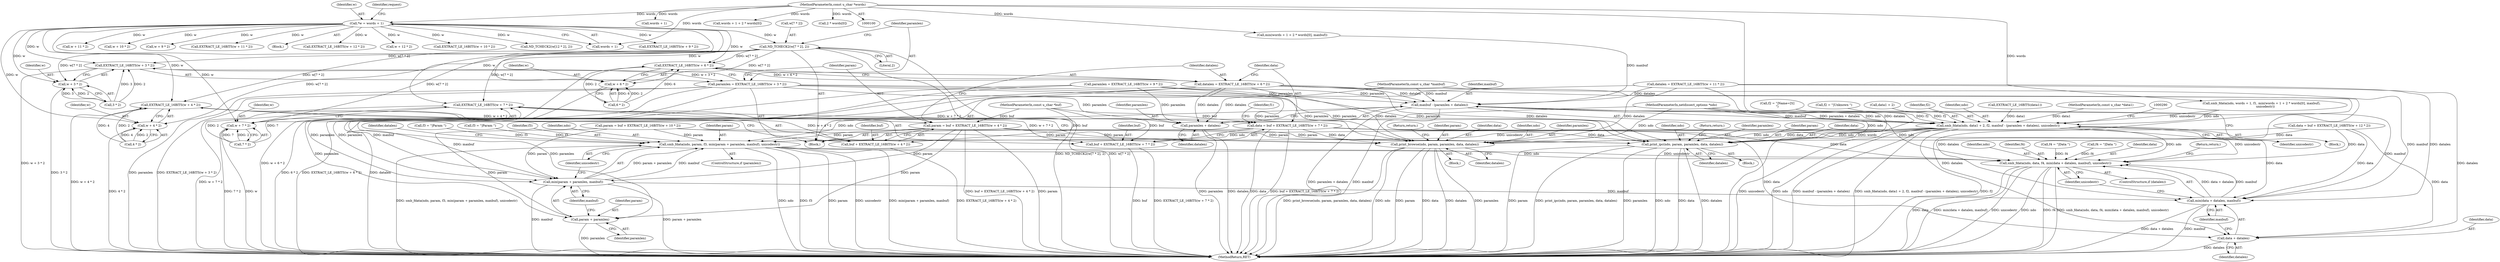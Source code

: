digraph "0_tcpdump_96480ab95308cd9234b4f09b175ebf60e17792c6@array" {
"1000182" [label="(Call,ND_TCHECK2(w[7 * 2], 2))"];
"1000115" [label="(Call,*w = words + 1)"];
"1000102" [label="(MethodParameterIn,const u_char *words)"];
"1000191" [label="(Call,EXTRACT_LE_16BITS(w + 3 * 2))"];
"1000189" [label="(Call,paramlen = EXTRACT_LE_16BITS(w + 3 * 2))"];
"1000280" [label="(Call,maxbuf - (paramlen + datalen))"];
"1000274" [label="(Call,smb_fdata(ndo, data1 + 2, f2, maxbuf - (paramlen + datalen), unicodestr))"];
"1000297" [label="(Call,print_browse(ndo, param, paramlen, data, datalen))"];
"1000315" [label="(Call,print_ipc(ndo, param, paramlen, data, datalen))"];
"1000324" [label="(Call,smb_fdata(ndo, param, f3, min(param + paramlen, maxbuf), unicodestr))"];
"1000336" [label="(Call,smb_fdata(ndo, data, f4, min(data + datalen, maxbuf), unicodestr))"];
"1000328" [label="(Call,min(param + paramlen, maxbuf))"];
"1000340" [label="(Call,min(data + datalen, maxbuf))"];
"1000282" [label="(Call,paramlen + datalen)"];
"1000329" [label="(Call,param + paramlen)"];
"1000192" [label="(Call,w + 3 * 2)"];
"1000201" [label="(Call,EXTRACT_LE_16BITS(w + 4 * 2))"];
"1000197" [label="(Call,param = buf + EXTRACT_LE_16BITS(w + 4 * 2))"];
"1000199" [label="(Call,buf + EXTRACT_LE_16BITS(w + 4 * 2))"];
"1000202" [label="(Call,w + 4 * 2)"];
"1000209" [label="(Call,EXTRACT_LE_16BITS(w + 6 * 2))"];
"1000207" [label="(Call,datalen = EXTRACT_LE_16BITS(w + 6 * 2))"];
"1000341" [label="(Call,data + datalen)"];
"1000210" [label="(Call,w + 6 * 2)"];
"1000219" [label="(Call,EXTRACT_LE_16BITS(w + 7 * 2))"];
"1000215" [label="(Call,data = buf + EXTRACT_LE_16BITS(w + 7 * 2))"];
"1000217" [label="(Call,buf + EXTRACT_LE_16BITS(w + 7 * 2))"];
"1000220" [label="(Call,w + 7 * 2)"];
"1000342" [label="(Identifier,data)"];
"1000177" [label="(Call,f4 = \"|Data \")"];
"1000316" [label="(Identifier,ndo)"];
"1000215" [label="(Call,data = buf + EXTRACT_LE_16BITS(w + 7 * 2))"];
"1000333" [label="(Identifier,unicodestr)"];
"1000321" [label="(Return,return;)"];
"1000222" [label="(Call,7 * 2)"];
"1000153" [label="(Call,w + 11 * 2)"];
"1000116" [label="(Identifier,w)"];
"1000216" [label="(Identifier,data)"];
"1000326" [label="(Identifier,param)"];
"1000171" [label="(Call,f2 = \"|Name=[S]\n\")"];
"1000354" [label="(MethodReturn,RET)"];
"1000234" [label="(Call,f4 = \"|Data \")"];
"1000217" [label="(Call,buf + EXTRACT_LE_16BITS(w + 7 * 2))"];
"1000318" [label="(Identifier,paramlen)"];
"1000203" [label="(Identifier,w)"];
"1000285" [label="(Identifier,unicodestr)"];
"1000193" [label="(Identifier,w)"];
"1000281" [label="(Identifier,maxbuf)"];
"1000145" [label="(Call,w + 10 * 2)"];
"1000219" [label="(Call,EXTRACT_LE_16BITS(w + 7 * 2))"];
"1000228" [label="(Call,f2 = \"|Unknown \")"];
"1000344" [label="(Identifier,maxbuf)"];
"1000345" [label="(Identifier,unicodestr)"];
"1000199" [label="(Call,buf + EXTRACT_LE_16BITS(w + 4 * 2))"];
"1000104" [label="(MethodParameterIn,const u_char *buf)"];
"1000320" [label="(Identifier,datalen)"];
"1000329" [label="(Call,param + paramlen)"];
"1000135" [label="(Call,w + 9 * 2)"];
"1000208" [label="(Identifier,datalen)"];
"1000335" [label="(Identifier,datalen)"];
"1000183" [label="(Call,w[7 * 2])"];
"1000303" [label="(Return,return;)"];
"1000299" [label="(Identifier,param)"];
"1000192" [label="(Call,w + 3 * 2)"];
"1000314" [label="(Block,)"];
"1000322" [label="(ControlStructure,if (paramlen))"];
"1000317" [label="(Identifier,param)"];
"1000315" [label="(Call,print_ipc(ndo, param, paramlen, data, datalen))"];
"1000115" [label="(Call,*w = words + 1)"];
"1000324" [label="(Call,smb_fdata(ndo, param, f3, min(param + paramlen, maxbuf), unicodestr))"];
"1000280" [label="(Call,maxbuf - (paramlen + datalen))"];
"1000296" [label="(Block,)"];
"1000332" [label="(Identifier,maxbuf)"];
"1000343" [label="(Identifier,datalen)"];
"1000102" [label="(MethodParameterIn,const u_char *words)"];
"1000338" [label="(Identifier,data)"];
"1000158" [label="(Call,data = buf + EXTRACT_LE_16BITS(w + 12 * 2))"];
"1000273" [label="(Block,)"];
"1000346" [label="(Return,return;)"];
"1000231" [label="(Call,f3 = \"|Param \")"];
"1000182" [label="(Call,ND_TCHECK2(w[7 * 2], 2))"];
"1000336" [label="(Call,smb_fdata(ndo, data, f4, min(data + datalen, maxbuf), unicodestr))"];
"1000194" [label="(Call,3 * 2)"];
"1000284" [label="(Identifier,datalen)"];
"1000174" [label="(Call,f3 = \"|Param \")"];
"1000211" [label="(Identifier,w)"];
"1000152" [label="(Call,EXTRACT_LE_16BITS(w + 11 * 2))"];
"1000202" [label="(Call,w + 4 * 2)"];
"1000106" [label="(Block,)"];
"1000340" [label="(Call,min(data + datalen, maxbuf))"];
"1000221" [label="(Identifier,w)"];
"1000220" [label="(Call,w + 7 * 2)"];
"1000188" [label="(Literal,2)"];
"1000189" [label="(Call,paramlen = EXTRACT_LE_16BITS(w + 3 * 2))"];
"1000302" [label="(Identifier,datalen)"];
"1000162" [label="(Call,EXTRACT_LE_16BITS(w + 12 * 2))"];
"1000283" [label="(Identifier,paramlen)"];
"1000297" [label="(Call,print_browse(ndo, param, paramlen, data, datalen))"];
"1000301" [label="(Identifier,data)"];
"1000276" [label="(Call,data1 + 2)"];
"1000237" [label="(Call,smb_fdata(ndo, words + 1, f1, min(words + 1 + 2 * words[0], maxbuf),\n        unicodestr))"];
"1000279" [label="(Identifier,f2)"];
"1000150" [label="(Call,datalen = EXTRACT_LE_16BITS(w + 11 * 2))"];
"1000190" [label="(Identifier,paramlen)"];
"1000226" [label="(Identifier,f1)"];
"1000327" [label="(Identifier,f3)"];
"1000191" [label="(Call,EXTRACT_LE_16BITS(w + 3 * 2))"];
"1000341" [label="(Call,data + datalen)"];
"1000207" [label="(Call,datalen = EXTRACT_LE_16BITS(w + 6 * 2))"];
"1000210" [label="(Call,w + 6 * 2)"];
"1000337" [label="(Identifier,ndo)"];
"1000325" [label="(Identifier,ndo)"];
"1000218" [label="(Identifier,buf)"];
"1000239" [label="(Call,words + 1)"];
"1000275" [label="(Identifier,ndo)"];
"1000282" [label="(Call,paramlen + datalen)"];
"1000181" [label="(Block,)"];
"1000243" [label="(Call,min(words + 1 + 2 * words[0], maxbuf))"];
"1000209" [label="(Call,EXTRACT_LE_16BITS(w + 6 * 2))"];
"1000204" [label="(Call,4 * 2)"];
"1000132" [label="(Call,paramlen = EXTRACT_LE_16BITS(w + 9 * 2))"];
"1000334" [label="(ControlStructure,if (datalen))"];
"1000261" [label="(Call,EXTRACT_LE_16BITS(data1))"];
"1000330" [label="(Identifier,param)"];
"1000163" [label="(Call,w + 12 * 2)"];
"1000244" [label="(Call,words + 1 + 2 * words[0])"];
"1000117" [label="(Call,words + 1)"];
"1000328" [label="(Call,min(param + paramlen, maxbuf))"];
"1000140" [label="(Call,param = buf + EXTRACT_LE_16BITS(w + 10 * 2))"];
"1000212" [label="(Call,6 * 2)"];
"1000298" [label="(Identifier,ndo)"];
"1000339" [label="(Identifier,f4)"];
"1000103" [label="(MethodParameterIn,const u_char *data1)"];
"1000144" [label="(Call,EXTRACT_LE_16BITS(w + 10 * 2))"];
"1000201" [label="(Call,EXTRACT_LE_16BITS(w + 4 * 2))"];
"1000300" [label="(Identifier,paramlen)"];
"1000319" [label="(Identifier,data)"];
"1000125" [label="(Call,ND_TCHECK2(w[12 * 2], 2))"];
"1000331" [label="(Identifier,paramlen)"];
"1000274" [label="(Call,smb_fdata(ndo, data1 + 2, f2, maxbuf - (paramlen + datalen), unicodestr))"];
"1000101" [label="(MethodParameterIn,netdissect_options *ndo)"];
"1000123" [label="(Identifier,request)"];
"1000197" [label="(Call,param = buf + EXTRACT_LE_16BITS(w + 4 * 2))"];
"1000200" [label="(Identifier,buf)"];
"1000105" [label="(MethodParameterIn,const u_char *maxbuf)"];
"1000198" [label="(Identifier,param)"];
"1000248" [label="(Call,2 * words[0])"];
"1000134" [label="(Call,EXTRACT_LE_16BITS(w + 9 * 2))"];
"1000182" -> "1000181"  [label="AST: "];
"1000182" -> "1000188"  [label="CFG: "];
"1000183" -> "1000182"  [label="AST: "];
"1000188" -> "1000182"  [label="AST: "];
"1000190" -> "1000182"  [label="CFG: "];
"1000182" -> "1000354"  [label="DDG: ND_TCHECK2(w[7 * 2], 2)"];
"1000182" -> "1000354"  [label="DDG: w[7 * 2]"];
"1000115" -> "1000182"  [label="DDG: w"];
"1000182" -> "1000191"  [label="DDG: w[7 * 2]"];
"1000182" -> "1000192"  [label="DDG: w[7 * 2]"];
"1000182" -> "1000201"  [label="DDG: w[7 * 2]"];
"1000182" -> "1000202"  [label="DDG: w[7 * 2]"];
"1000182" -> "1000209"  [label="DDG: w[7 * 2]"];
"1000182" -> "1000210"  [label="DDG: w[7 * 2]"];
"1000182" -> "1000219"  [label="DDG: w[7 * 2]"];
"1000182" -> "1000220"  [label="DDG: w[7 * 2]"];
"1000115" -> "1000106"  [label="AST: "];
"1000115" -> "1000117"  [label="CFG: "];
"1000116" -> "1000115"  [label="AST: "];
"1000117" -> "1000115"  [label="AST: "];
"1000123" -> "1000115"  [label="CFG: "];
"1000102" -> "1000115"  [label="DDG: words"];
"1000115" -> "1000125"  [label="DDG: w"];
"1000115" -> "1000134"  [label="DDG: w"];
"1000115" -> "1000135"  [label="DDG: w"];
"1000115" -> "1000144"  [label="DDG: w"];
"1000115" -> "1000145"  [label="DDG: w"];
"1000115" -> "1000152"  [label="DDG: w"];
"1000115" -> "1000153"  [label="DDG: w"];
"1000115" -> "1000162"  [label="DDG: w"];
"1000115" -> "1000163"  [label="DDG: w"];
"1000115" -> "1000191"  [label="DDG: w"];
"1000115" -> "1000192"  [label="DDG: w"];
"1000115" -> "1000201"  [label="DDG: w"];
"1000115" -> "1000202"  [label="DDG: w"];
"1000115" -> "1000209"  [label="DDG: w"];
"1000115" -> "1000210"  [label="DDG: w"];
"1000115" -> "1000219"  [label="DDG: w"];
"1000115" -> "1000220"  [label="DDG: w"];
"1000102" -> "1000100"  [label="AST: "];
"1000102" -> "1000354"  [label="DDG: words"];
"1000102" -> "1000117"  [label="DDG: words"];
"1000102" -> "1000237"  [label="DDG: words"];
"1000102" -> "1000239"  [label="DDG: words"];
"1000102" -> "1000243"  [label="DDG: words"];
"1000102" -> "1000244"  [label="DDG: words"];
"1000102" -> "1000248"  [label="DDG: words"];
"1000191" -> "1000189"  [label="AST: "];
"1000191" -> "1000192"  [label="CFG: "];
"1000192" -> "1000191"  [label="AST: "];
"1000189" -> "1000191"  [label="CFG: "];
"1000191" -> "1000354"  [label="DDG: w + 3 * 2"];
"1000191" -> "1000189"  [label="DDG: w + 3 * 2"];
"1000194" -> "1000191"  [label="DDG: 3"];
"1000194" -> "1000191"  [label="DDG: 2"];
"1000189" -> "1000181"  [label="AST: "];
"1000190" -> "1000189"  [label="AST: "];
"1000198" -> "1000189"  [label="CFG: "];
"1000189" -> "1000354"  [label="DDG: paramlen"];
"1000189" -> "1000354"  [label="DDG: EXTRACT_LE_16BITS(w + 3 * 2)"];
"1000189" -> "1000280"  [label="DDG: paramlen"];
"1000189" -> "1000282"  [label="DDG: paramlen"];
"1000189" -> "1000297"  [label="DDG: paramlen"];
"1000189" -> "1000315"  [label="DDG: paramlen"];
"1000189" -> "1000328"  [label="DDG: paramlen"];
"1000189" -> "1000329"  [label="DDG: paramlen"];
"1000280" -> "1000274"  [label="AST: "];
"1000280" -> "1000282"  [label="CFG: "];
"1000281" -> "1000280"  [label="AST: "];
"1000282" -> "1000280"  [label="AST: "];
"1000285" -> "1000280"  [label="CFG: "];
"1000280" -> "1000354"  [label="DDG: paramlen + datalen"];
"1000280" -> "1000354"  [label="DDG: maxbuf"];
"1000280" -> "1000274"  [label="DDG: maxbuf"];
"1000280" -> "1000274"  [label="DDG: paramlen + datalen"];
"1000243" -> "1000280"  [label="DDG: maxbuf"];
"1000105" -> "1000280"  [label="DDG: maxbuf"];
"1000132" -> "1000280"  [label="DDG: paramlen"];
"1000150" -> "1000280"  [label="DDG: datalen"];
"1000207" -> "1000280"  [label="DDG: datalen"];
"1000280" -> "1000328"  [label="DDG: maxbuf"];
"1000280" -> "1000340"  [label="DDG: maxbuf"];
"1000274" -> "1000273"  [label="AST: "];
"1000274" -> "1000285"  [label="CFG: "];
"1000275" -> "1000274"  [label="AST: "];
"1000276" -> "1000274"  [label="AST: "];
"1000279" -> "1000274"  [label="AST: "];
"1000285" -> "1000274"  [label="AST: "];
"1000290" -> "1000274"  [label="CFG: "];
"1000274" -> "1000354"  [label="DDG: unicodestr"];
"1000274" -> "1000354"  [label="DDG: ndo"];
"1000274" -> "1000354"  [label="DDG: maxbuf - (paramlen + datalen)"];
"1000274" -> "1000354"  [label="DDG: smb_fdata(ndo, data1 + 2, f2, maxbuf - (paramlen + datalen), unicodestr)"];
"1000274" -> "1000354"  [label="DDG: f2"];
"1000237" -> "1000274"  [label="DDG: ndo"];
"1000237" -> "1000274"  [label="DDG: unicodestr"];
"1000101" -> "1000274"  [label="DDG: ndo"];
"1000261" -> "1000274"  [label="DDG: data1"];
"1000103" -> "1000274"  [label="DDG: data1"];
"1000171" -> "1000274"  [label="DDG: f2"];
"1000228" -> "1000274"  [label="DDG: f2"];
"1000274" -> "1000297"  [label="DDG: ndo"];
"1000274" -> "1000315"  [label="DDG: ndo"];
"1000274" -> "1000324"  [label="DDG: ndo"];
"1000274" -> "1000324"  [label="DDG: unicodestr"];
"1000274" -> "1000336"  [label="DDG: ndo"];
"1000274" -> "1000336"  [label="DDG: unicodestr"];
"1000297" -> "1000296"  [label="AST: "];
"1000297" -> "1000302"  [label="CFG: "];
"1000298" -> "1000297"  [label="AST: "];
"1000299" -> "1000297"  [label="AST: "];
"1000300" -> "1000297"  [label="AST: "];
"1000301" -> "1000297"  [label="AST: "];
"1000302" -> "1000297"  [label="AST: "];
"1000303" -> "1000297"  [label="CFG: "];
"1000297" -> "1000354"  [label="DDG: ndo"];
"1000297" -> "1000354"  [label="DDG: param"];
"1000297" -> "1000354"  [label="DDG: data"];
"1000297" -> "1000354"  [label="DDG: datalen"];
"1000297" -> "1000354"  [label="DDG: paramlen"];
"1000297" -> "1000354"  [label="DDG: print_browse(ndo, param, paramlen, data, datalen)"];
"1000101" -> "1000297"  [label="DDG: ndo"];
"1000140" -> "1000297"  [label="DDG: param"];
"1000197" -> "1000297"  [label="DDG: param"];
"1000132" -> "1000297"  [label="DDG: paramlen"];
"1000158" -> "1000297"  [label="DDG: data"];
"1000215" -> "1000297"  [label="DDG: data"];
"1000150" -> "1000297"  [label="DDG: datalen"];
"1000207" -> "1000297"  [label="DDG: datalen"];
"1000315" -> "1000314"  [label="AST: "];
"1000315" -> "1000320"  [label="CFG: "];
"1000316" -> "1000315"  [label="AST: "];
"1000317" -> "1000315"  [label="AST: "];
"1000318" -> "1000315"  [label="AST: "];
"1000319" -> "1000315"  [label="AST: "];
"1000320" -> "1000315"  [label="AST: "];
"1000321" -> "1000315"  [label="CFG: "];
"1000315" -> "1000354"  [label="DDG: print_ipc(ndo, param, paramlen, data, datalen)"];
"1000315" -> "1000354"  [label="DDG: paramlen"];
"1000315" -> "1000354"  [label="DDG: ndo"];
"1000315" -> "1000354"  [label="DDG: data"];
"1000315" -> "1000354"  [label="DDG: datalen"];
"1000315" -> "1000354"  [label="DDG: param"];
"1000101" -> "1000315"  [label="DDG: ndo"];
"1000140" -> "1000315"  [label="DDG: param"];
"1000197" -> "1000315"  [label="DDG: param"];
"1000132" -> "1000315"  [label="DDG: paramlen"];
"1000158" -> "1000315"  [label="DDG: data"];
"1000215" -> "1000315"  [label="DDG: data"];
"1000150" -> "1000315"  [label="DDG: datalen"];
"1000207" -> "1000315"  [label="DDG: datalen"];
"1000324" -> "1000322"  [label="AST: "];
"1000324" -> "1000333"  [label="CFG: "];
"1000325" -> "1000324"  [label="AST: "];
"1000326" -> "1000324"  [label="AST: "];
"1000327" -> "1000324"  [label="AST: "];
"1000328" -> "1000324"  [label="AST: "];
"1000333" -> "1000324"  [label="AST: "];
"1000335" -> "1000324"  [label="CFG: "];
"1000324" -> "1000354"  [label="DDG: param"];
"1000324" -> "1000354"  [label="DDG: unicodestr"];
"1000324" -> "1000354"  [label="DDG: min(param + paramlen, maxbuf)"];
"1000324" -> "1000354"  [label="DDG: smb_fdata(ndo, param, f3, min(param + paramlen, maxbuf), unicodestr)"];
"1000324" -> "1000354"  [label="DDG: ndo"];
"1000324" -> "1000354"  [label="DDG: f3"];
"1000101" -> "1000324"  [label="DDG: ndo"];
"1000140" -> "1000324"  [label="DDG: param"];
"1000197" -> "1000324"  [label="DDG: param"];
"1000231" -> "1000324"  [label="DDG: f3"];
"1000174" -> "1000324"  [label="DDG: f3"];
"1000328" -> "1000324"  [label="DDG: param + paramlen"];
"1000328" -> "1000324"  [label="DDG: maxbuf"];
"1000324" -> "1000336"  [label="DDG: ndo"];
"1000324" -> "1000336"  [label="DDG: unicodestr"];
"1000336" -> "1000334"  [label="AST: "];
"1000336" -> "1000345"  [label="CFG: "];
"1000337" -> "1000336"  [label="AST: "];
"1000338" -> "1000336"  [label="AST: "];
"1000339" -> "1000336"  [label="AST: "];
"1000340" -> "1000336"  [label="AST: "];
"1000345" -> "1000336"  [label="AST: "];
"1000346" -> "1000336"  [label="CFG: "];
"1000336" -> "1000354"  [label="DDG: f4"];
"1000336" -> "1000354"  [label="DDG: smb_fdata(ndo, data, f4, min(data + datalen, maxbuf), unicodestr)"];
"1000336" -> "1000354"  [label="DDG: data"];
"1000336" -> "1000354"  [label="DDG: min(data + datalen, maxbuf)"];
"1000336" -> "1000354"  [label="DDG: unicodestr"];
"1000336" -> "1000354"  [label="DDG: ndo"];
"1000101" -> "1000336"  [label="DDG: ndo"];
"1000158" -> "1000336"  [label="DDG: data"];
"1000215" -> "1000336"  [label="DDG: data"];
"1000177" -> "1000336"  [label="DDG: f4"];
"1000234" -> "1000336"  [label="DDG: f4"];
"1000340" -> "1000336"  [label="DDG: data + datalen"];
"1000340" -> "1000336"  [label="DDG: maxbuf"];
"1000328" -> "1000332"  [label="CFG: "];
"1000329" -> "1000328"  [label="AST: "];
"1000332" -> "1000328"  [label="AST: "];
"1000333" -> "1000328"  [label="CFG: "];
"1000328" -> "1000354"  [label="DDG: maxbuf"];
"1000328" -> "1000354"  [label="DDG: param + paramlen"];
"1000140" -> "1000328"  [label="DDG: param"];
"1000197" -> "1000328"  [label="DDG: param"];
"1000132" -> "1000328"  [label="DDG: paramlen"];
"1000105" -> "1000328"  [label="DDG: maxbuf"];
"1000328" -> "1000340"  [label="DDG: maxbuf"];
"1000340" -> "1000344"  [label="CFG: "];
"1000341" -> "1000340"  [label="AST: "];
"1000344" -> "1000340"  [label="AST: "];
"1000345" -> "1000340"  [label="CFG: "];
"1000340" -> "1000354"  [label="DDG: maxbuf"];
"1000340" -> "1000354"  [label="DDG: data + datalen"];
"1000158" -> "1000340"  [label="DDG: data"];
"1000215" -> "1000340"  [label="DDG: data"];
"1000150" -> "1000340"  [label="DDG: datalen"];
"1000207" -> "1000340"  [label="DDG: datalen"];
"1000105" -> "1000340"  [label="DDG: maxbuf"];
"1000282" -> "1000284"  [label="CFG: "];
"1000283" -> "1000282"  [label="AST: "];
"1000284" -> "1000282"  [label="AST: "];
"1000282" -> "1000354"  [label="DDG: datalen"];
"1000282" -> "1000354"  [label="DDG: paramlen"];
"1000132" -> "1000282"  [label="DDG: paramlen"];
"1000150" -> "1000282"  [label="DDG: datalen"];
"1000207" -> "1000282"  [label="DDG: datalen"];
"1000329" -> "1000331"  [label="CFG: "];
"1000330" -> "1000329"  [label="AST: "];
"1000331" -> "1000329"  [label="AST: "];
"1000332" -> "1000329"  [label="CFG: "];
"1000329" -> "1000354"  [label="DDG: paramlen"];
"1000140" -> "1000329"  [label="DDG: param"];
"1000197" -> "1000329"  [label="DDG: param"];
"1000132" -> "1000329"  [label="DDG: paramlen"];
"1000192" -> "1000194"  [label="CFG: "];
"1000193" -> "1000192"  [label="AST: "];
"1000194" -> "1000192"  [label="AST: "];
"1000192" -> "1000354"  [label="DDG: 3 * 2"];
"1000194" -> "1000192"  [label="DDG: 3"];
"1000194" -> "1000192"  [label="DDG: 2"];
"1000201" -> "1000199"  [label="AST: "];
"1000201" -> "1000202"  [label="CFG: "];
"1000202" -> "1000201"  [label="AST: "];
"1000199" -> "1000201"  [label="CFG: "];
"1000201" -> "1000354"  [label="DDG: w + 4 * 2"];
"1000201" -> "1000197"  [label="DDG: w + 4 * 2"];
"1000201" -> "1000199"  [label="DDG: w + 4 * 2"];
"1000204" -> "1000201"  [label="DDG: 4"];
"1000204" -> "1000201"  [label="DDG: 2"];
"1000197" -> "1000181"  [label="AST: "];
"1000197" -> "1000199"  [label="CFG: "];
"1000198" -> "1000197"  [label="AST: "];
"1000199" -> "1000197"  [label="AST: "];
"1000208" -> "1000197"  [label="CFG: "];
"1000197" -> "1000354"  [label="DDG: buf + EXTRACT_LE_16BITS(w + 4 * 2)"];
"1000197" -> "1000354"  [label="DDG: param"];
"1000104" -> "1000197"  [label="DDG: buf"];
"1000200" -> "1000199"  [label="AST: "];
"1000199" -> "1000354"  [label="DDG: EXTRACT_LE_16BITS(w + 4 * 2)"];
"1000104" -> "1000199"  [label="DDG: buf"];
"1000202" -> "1000204"  [label="CFG: "];
"1000203" -> "1000202"  [label="AST: "];
"1000204" -> "1000202"  [label="AST: "];
"1000202" -> "1000354"  [label="DDG: 4 * 2"];
"1000204" -> "1000202"  [label="DDG: 4"];
"1000204" -> "1000202"  [label="DDG: 2"];
"1000209" -> "1000207"  [label="AST: "];
"1000209" -> "1000210"  [label="CFG: "];
"1000210" -> "1000209"  [label="AST: "];
"1000207" -> "1000209"  [label="CFG: "];
"1000209" -> "1000354"  [label="DDG: w + 6 * 2"];
"1000209" -> "1000207"  [label="DDG: w + 6 * 2"];
"1000212" -> "1000209"  [label="DDG: 6"];
"1000212" -> "1000209"  [label="DDG: 2"];
"1000207" -> "1000181"  [label="AST: "];
"1000208" -> "1000207"  [label="AST: "];
"1000216" -> "1000207"  [label="CFG: "];
"1000207" -> "1000354"  [label="DDG: EXTRACT_LE_16BITS(w + 6 * 2)"];
"1000207" -> "1000354"  [label="DDG: datalen"];
"1000207" -> "1000341"  [label="DDG: datalen"];
"1000341" -> "1000343"  [label="CFG: "];
"1000342" -> "1000341"  [label="AST: "];
"1000343" -> "1000341"  [label="AST: "];
"1000344" -> "1000341"  [label="CFG: "];
"1000341" -> "1000354"  [label="DDG: datalen"];
"1000158" -> "1000341"  [label="DDG: data"];
"1000215" -> "1000341"  [label="DDG: data"];
"1000150" -> "1000341"  [label="DDG: datalen"];
"1000210" -> "1000212"  [label="CFG: "];
"1000211" -> "1000210"  [label="AST: "];
"1000212" -> "1000210"  [label="AST: "];
"1000210" -> "1000354"  [label="DDG: 6 * 2"];
"1000212" -> "1000210"  [label="DDG: 6"];
"1000212" -> "1000210"  [label="DDG: 2"];
"1000219" -> "1000217"  [label="AST: "];
"1000219" -> "1000220"  [label="CFG: "];
"1000220" -> "1000219"  [label="AST: "];
"1000217" -> "1000219"  [label="CFG: "];
"1000219" -> "1000354"  [label="DDG: w + 7 * 2"];
"1000219" -> "1000215"  [label="DDG: w + 7 * 2"];
"1000219" -> "1000217"  [label="DDG: w + 7 * 2"];
"1000222" -> "1000219"  [label="DDG: 7"];
"1000222" -> "1000219"  [label="DDG: 2"];
"1000215" -> "1000181"  [label="AST: "];
"1000215" -> "1000217"  [label="CFG: "];
"1000216" -> "1000215"  [label="AST: "];
"1000217" -> "1000215"  [label="AST: "];
"1000226" -> "1000215"  [label="CFG: "];
"1000215" -> "1000354"  [label="DDG: data"];
"1000215" -> "1000354"  [label="DDG: buf + EXTRACT_LE_16BITS(w + 7 * 2)"];
"1000104" -> "1000215"  [label="DDG: buf"];
"1000218" -> "1000217"  [label="AST: "];
"1000217" -> "1000354"  [label="DDG: EXTRACT_LE_16BITS(w + 7 * 2)"];
"1000217" -> "1000354"  [label="DDG: buf"];
"1000104" -> "1000217"  [label="DDG: buf"];
"1000220" -> "1000222"  [label="CFG: "];
"1000221" -> "1000220"  [label="AST: "];
"1000222" -> "1000220"  [label="AST: "];
"1000220" -> "1000354"  [label="DDG: w"];
"1000220" -> "1000354"  [label="DDG: 7 * 2"];
"1000222" -> "1000220"  [label="DDG: 7"];
"1000222" -> "1000220"  [label="DDG: 2"];
}
